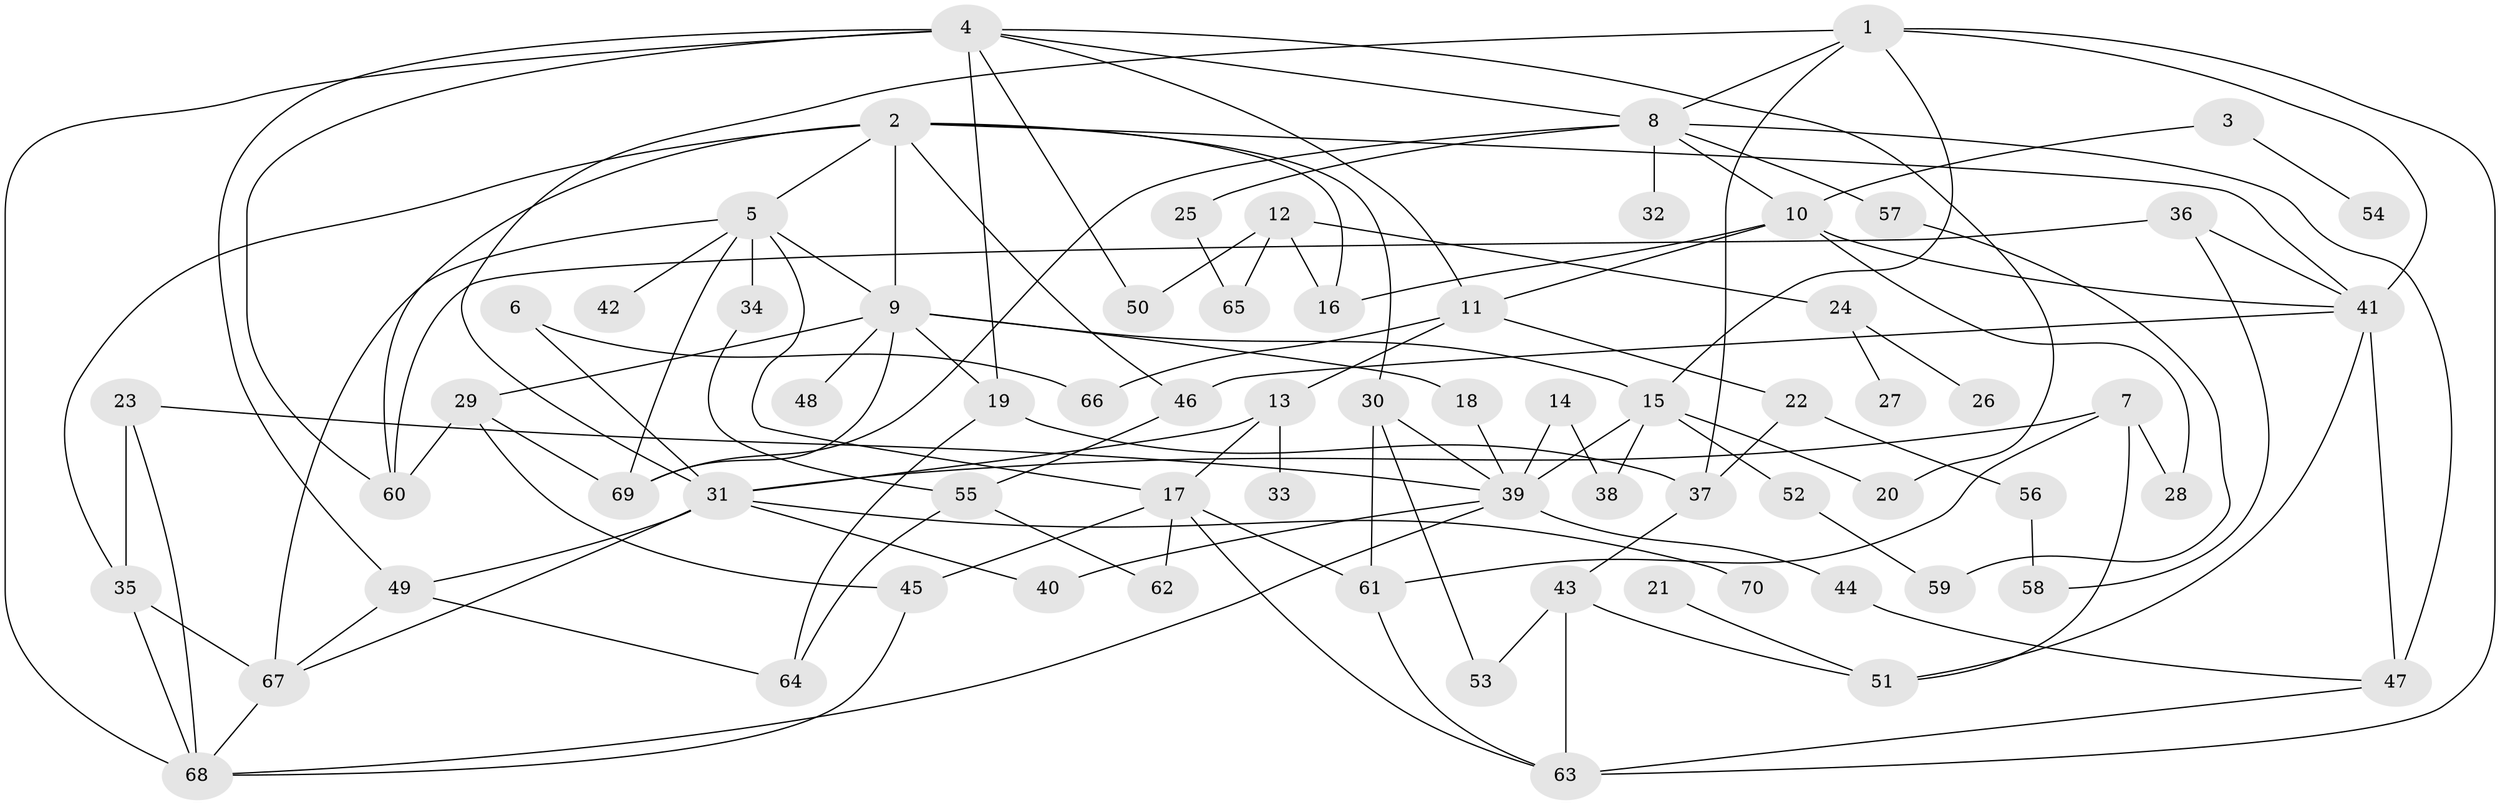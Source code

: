 // original degree distribution, {8: 0.02142857142857143, 6: 0.04285714285714286, 9: 0.02857142857142857, 2: 0.38571428571428573, 4: 0.1357142857142857, 3: 0.12142857142857143, 5: 0.04285714285714286, 1: 0.22142857142857142}
// Generated by graph-tools (version 1.1) at 2025/00/03/09/25 03:00:59]
// undirected, 70 vertices, 123 edges
graph export_dot {
graph [start="1"]
  node [color=gray90,style=filled];
  1;
  2;
  3;
  4;
  5;
  6;
  7;
  8;
  9;
  10;
  11;
  12;
  13;
  14;
  15;
  16;
  17;
  18;
  19;
  20;
  21;
  22;
  23;
  24;
  25;
  26;
  27;
  28;
  29;
  30;
  31;
  32;
  33;
  34;
  35;
  36;
  37;
  38;
  39;
  40;
  41;
  42;
  43;
  44;
  45;
  46;
  47;
  48;
  49;
  50;
  51;
  52;
  53;
  54;
  55;
  56;
  57;
  58;
  59;
  60;
  61;
  62;
  63;
  64;
  65;
  66;
  67;
  68;
  69;
  70;
  1 -- 8 [weight=1.0];
  1 -- 15 [weight=1.0];
  1 -- 31 [weight=1.0];
  1 -- 37 [weight=1.0];
  1 -- 41 [weight=1.0];
  1 -- 63 [weight=1.0];
  2 -- 5 [weight=1.0];
  2 -- 9 [weight=1.0];
  2 -- 16 [weight=1.0];
  2 -- 30 [weight=1.0];
  2 -- 35 [weight=1.0];
  2 -- 41 [weight=1.0];
  2 -- 46 [weight=1.0];
  2 -- 60 [weight=1.0];
  3 -- 10 [weight=1.0];
  3 -- 54 [weight=1.0];
  4 -- 8 [weight=1.0];
  4 -- 11 [weight=1.0];
  4 -- 19 [weight=1.0];
  4 -- 20 [weight=1.0];
  4 -- 49 [weight=1.0];
  4 -- 50 [weight=1.0];
  4 -- 60 [weight=1.0];
  4 -- 68 [weight=2.0];
  5 -- 9 [weight=1.0];
  5 -- 17 [weight=1.0];
  5 -- 34 [weight=1.0];
  5 -- 42 [weight=1.0];
  5 -- 67 [weight=1.0];
  5 -- 69 [weight=1.0];
  6 -- 31 [weight=1.0];
  6 -- 66 [weight=1.0];
  7 -- 28 [weight=1.0];
  7 -- 31 [weight=1.0];
  7 -- 51 [weight=1.0];
  7 -- 61 [weight=1.0];
  8 -- 10 [weight=1.0];
  8 -- 25 [weight=1.0];
  8 -- 32 [weight=1.0];
  8 -- 47 [weight=1.0];
  8 -- 57 [weight=1.0];
  8 -- 69 [weight=1.0];
  9 -- 15 [weight=1.0];
  9 -- 18 [weight=1.0];
  9 -- 19 [weight=1.0];
  9 -- 29 [weight=1.0];
  9 -- 48 [weight=1.0];
  9 -- 69 [weight=1.0];
  10 -- 11 [weight=1.0];
  10 -- 16 [weight=1.0];
  10 -- 28 [weight=1.0];
  10 -- 41 [weight=1.0];
  11 -- 13 [weight=1.0];
  11 -- 22 [weight=1.0];
  11 -- 66 [weight=1.0];
  12 -- 16 [weight=1.0];
  12 -- 24 [weight=2.0];
  12 -- 50 [weight=1.0];
  12 -- 65 [weight=1.0];
  13 -- 17 [weight=1.0];
  13 -- 31 [weight=1.0];
  13 -- 33 [weight=1.0];
  14 -- 38 [weight=1.0];
  14 -- 39 [weight=1.0];
  15 -- 20 [weight=1.0];
  15 -- 38 [weight=1.0];
  15 -- 39 [weight=1.0];
  15 -- 52 [weight=1.0];
  17 -- 45 [weight=1.0];
  17 -- 61 [weight=1.0];
  17 -- 62 [weight=1.0];
  17 -- 63 [weight=1.0];
  18 -- 39 [weight=1.0];
  19 -- 37 [weight=1.0];
  19 -- 64 [weight=1.0];
  21 -- 51 [weight=1.0];
  22 -- 37 [weight=1.0];
  22 -- 56 [weight=1.0];
  23 -- 35 [weight=1.0];
  23 -- 39 [weight=1.0];
  23 -- 68 [weight=1.0];
  24 -- 26 [weight=1.0];
  24 -- 27 [weight=1.0];
  25 -- 65 [weight=1.0];
  29 -- 45 [weight=1.0];
  29 -- 60 [weight=1.0];
  29 -- 69 [weight=1.0];
  30 -- 39 [weight=1.0];
  30 -- 53 [weight=1.0];
  30 -- 61 [weight=1.0];
  31 -- 40 [weight=1.0];
  31 -- 49 [weight=1.0];
  31 -- 67 [weight=1.0];
  31 -- 70 [weight=1.0];
  34 -- 55 [weight=1.0];
  35 -- 67 [weight=1.0];
  35 -- 68 [weight=1.0];
  36 -- 41 [weight=1.0];
  36 -- 58 [weight=1.0];
  36 -- 60 [weight=1.0];
  37 -- 43 [weight=1.0];
  39 -- 40 [weight=1.0];
  39 -- 44 [weight=1.0];
  39 -- 68 [weight=1.0];
  41 -- 46 [weight=1.0];
  41 -- 47 [weight=2.0];
  41 -- 51 [weight=1.0];
  43 -- 51 [weight=1.0];
  43 -- 53 [weight=1.0];
  43 -- 63 [weight=1.0];
  44 -- 47 [weight=1.0];
  45 -- 68 [weight=1.0];
  46 -- 55 [weight=1.0];
  47 -- 63 [weight=1.0];
  49 -- 64 [weight=1.0];
  49 -- 67 [weight=1.0];
  52 -- 59 [weight=1.0];
  55 -- 62 [weight=1.0];
  55 -- 64 [weight=1.0];
  56 -- 58 [weight=1.0];
  57 -- 59 [weight=1.0];
  61 -- 63 [weight=1.0];
  67 -- 68 [weight=1.0];
}

